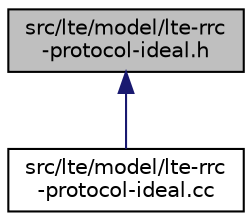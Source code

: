 digraph "src/lte/model/lte-rrc-protocol-ideal.h"
{
 // LATEX_PDF_SIZE
  edge [fontname="Helvetica",fontsize="10",labelfontname="Helvetica",labelfontsize="10"];
  node [fontname="Helvetica",fontsize="10",shape=record];
  Node1 [label="src/lte/model/lte-rrc\l-protocol-ideal.h",height=0.2,width=0.4,color="black", fillcolor="grey75", style="filled", fontcolor="black",tooltip=" "];
  Node1 -> Node2 [dir="back",color="midnightblue",fontsize="10",style="solid",fontname="Helvetica"];
  Node2 [label="src/lte/model/lte-rrc\l-protocol-ideal.cc",height=0.2,width=0.4,color="black", fillcolor="white", style="filled",URL="$lte-rrc-protocol-ideal_8cc.html",tooltip=" "];
}
